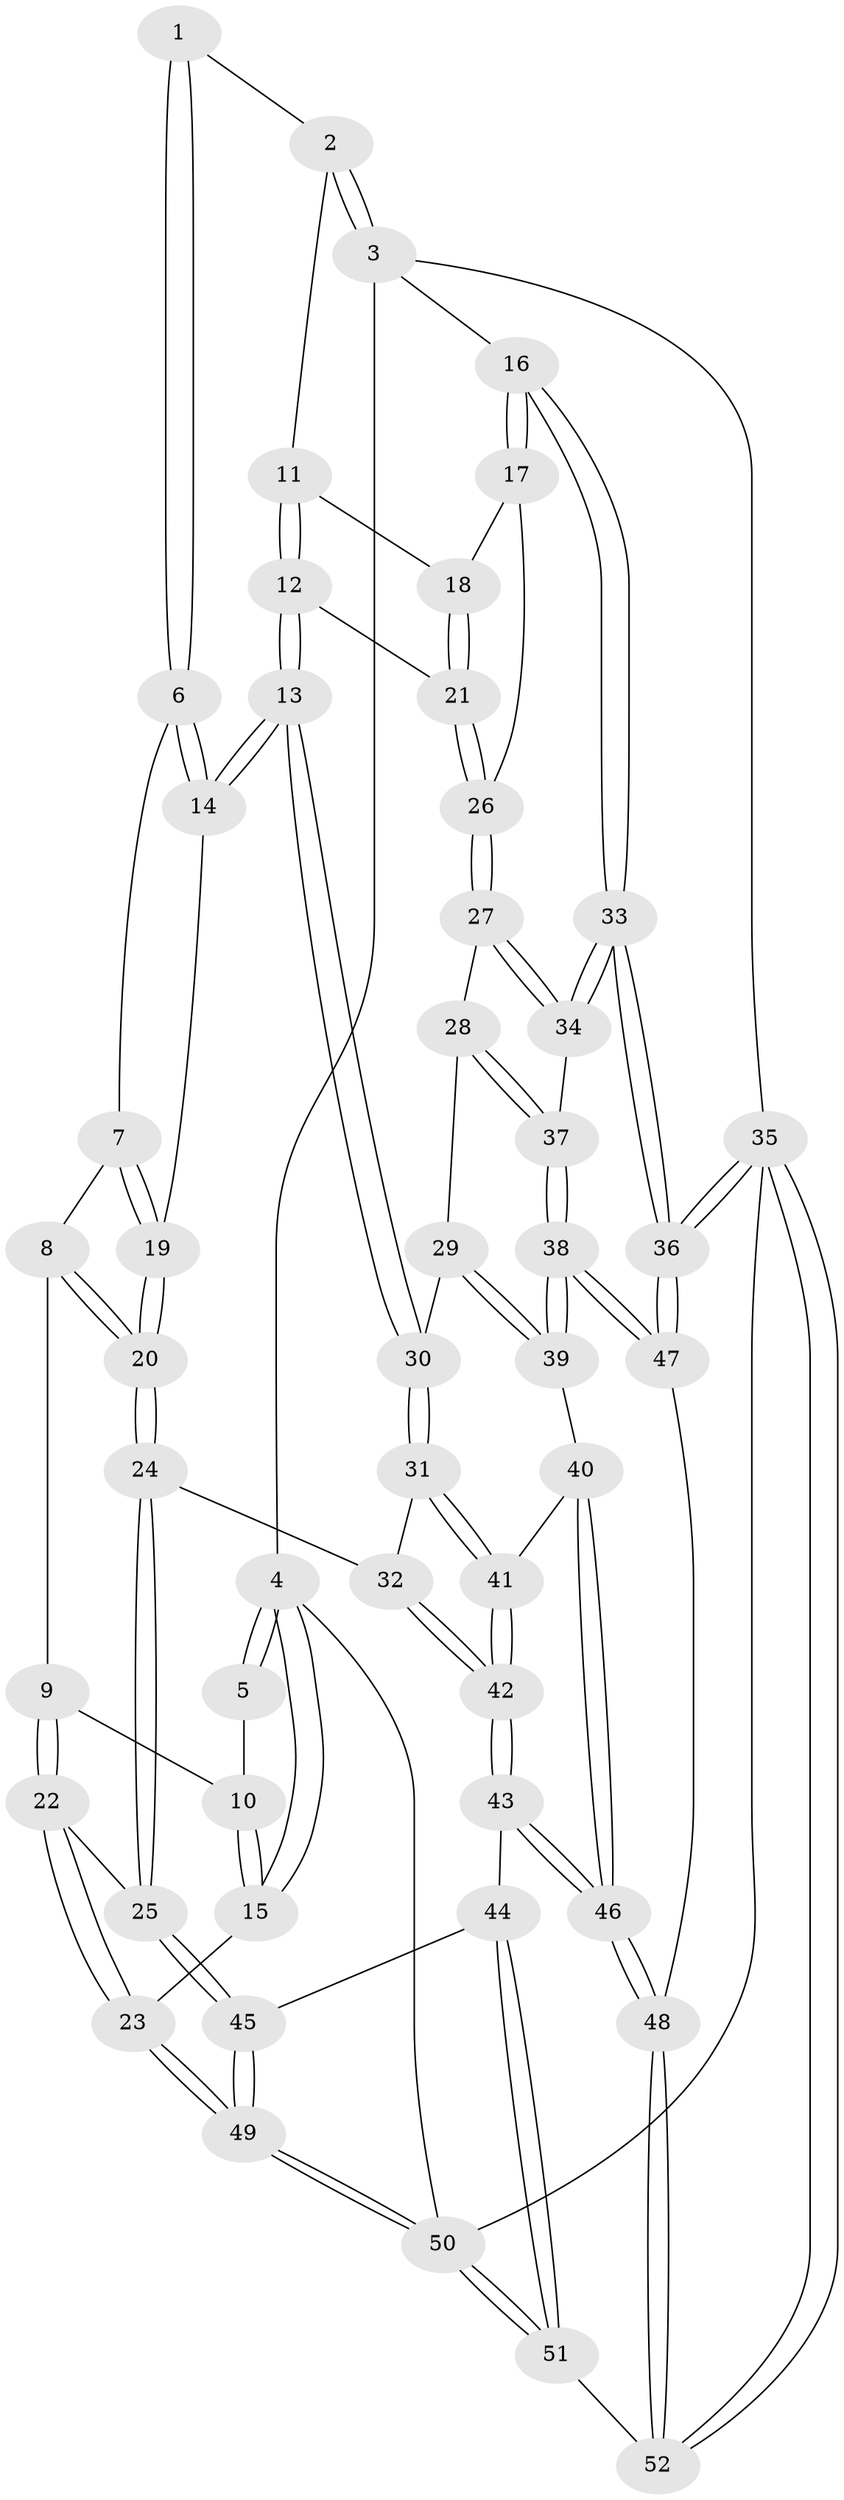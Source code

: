 // Generated by graph-tools (version 1.1) at 2025/38/03/09/25 02:38:28]
// undirected, 52 vertices, 127 edges
graph export_dot {
graph [start="1"]
  node [color=gray90,style=filled];
  1 [pos="+0.4506264474665266+0"];
  2 [pos="+0.6920389553145696+0"];
  3 [pos="+1+0"];
  4 [pos="+0+0"];
  5 [pos="+0.09881437125629372+0"];
  6 [pos="+0.32392126168965835+0.12088782885865586"];
  7 [pos="+0.2639031315462671+0.17475373856530257"];
  8 [pos="+0.23862103969900092+0.1864611458049096"];
  9 [pos="+0.17577254859796906+0.1922646074593023"];
  10 [pos="+0.12502541398951805+0.1383397464952809"];
  11 [pos="+0.665935327111155+0.05726024878363019"];
  12 [pos="+0.6215035673106157+0.240443985920806"];
  13 [pos="+0.5905654953189695+0.2882205481356329"];
  14 [pos="+0.5404805028972096+0.280500797401316"];
  15 [pos="+0+0.15053307351804296"];
  16 [pos="+1+0.006725108743939284"];
  17 [pos="+0.905306742142317+0.2746588835239616"];
  18 [pos="+0.8796181418864126+0.2686486123903967"];
  19 [pos="+0.4071249980010471+0.3048019273475607"];
  20 [pos="+0.3203881274691422+0.3850465359143353"];
  21 [pos="+0.7435021076900412+0.2810040129109474"];
  22 [pos="+0.03942896619676839+0.48656817210909886"];
  23 [pos="+0+0.5365985150349389"];
  24 [pos="+0.28322391868222585+0.5083891478694079"];
  25 [pos="+0.27167700872409595+0.514316411671427"];
  26 [pos="+0.8623301342004676+0.3961055320256876"];
  27 [pos="+0.8623634200638133+0.3972033769675066"];
  28 [pos="+0.7593604578210239+0.44649786318754214"];
  29 [pos="+0.6202475781609923+0.43065107090009264"];
  30 [pos="+0.5976687729913287+0.4200610653161886"];
  31 [pos="+0.5846229500471819+0.43518238176630586"];
  32 [pos="+0.49080483021413157+0.5134808525067716"];
  33 [pos="+1+0.4756737869427181"];
  34 [pos="+0.9939733762187226+0.5046153582696178"];
  35 [pos="+1+1"];
  36 [pos="+1+0.8574086931340132"];
  37 [pos="+0.858959558005672+0.6204589871702828"];
  38 [pos="+0.8488575011682268+0.6387866574939619"];
  39 [pos="+0.7450185579644835+0.6168151749309665"];
  40 [pos="+0.6741519944365362+0.6567559068448255"];
  41 [pos="+0.6485377666372729+0.6408773227391421"];
  42 [pos="+0.5123682564232372+0.6541692891964855"];
  43 [pos="+0.48866026539017393+0.8087357242195407"];
  44 [pos="+0.3627495687660965+0.8055786627447495"];
  45 [pos="+0.3321801474843517+0.7901677250881101"];
  46 [pos="+0.6257748509228843+0.9096534379305254"];
  47 [pos="+0.8678702217604299+0.7858960659136567"];
  48 [pos="+0.6734902523910252+0.9659577315679775"];
  49 [pos="+0+0.9189857073229113"];
  50 [pos="+0+1"];
  51 [pos="+0.2616772330971453+1"];
  52 [pos="+0.6813236920805354+1"];
  1 -- 2;
  1 -- 6;
  1 -- 6;
  2 -- 3;
  2 -- 3;
  2 -- 11;
  3 -- 4;
  3 -- 16;
  3 -- 35;
  4 -- 5;
  4 -- 5;
  4 -- 15;
  4 -- 15;
  4 -- 50;
  5 -- 10;
  6 -- 7;
  6 -- 14;
  6 -- 14;
  7 -- 8;
  7 -- 19;
  7 -- 19;
  8 -- 9;
  8 -- 20;
  8 -- 20;
  9 -- 10;
  9 -- 22;
  9 -- 22;
  10 -- 15;
  10 -- 15;
  11 -- 12;
  11 -- 12;
  11 -- 18;
  12 -- 13;
  12 -- 13;
  12 -- 21;
  13 -- 14;
  13 -- 14;
  13 -- 30;
  13 -- 30;
  14 -- 19;
  15 -- 23;
  16 -- 17;
  16 -- 17;
  16 -- 33;
  16 -- 33;
  17 -- 18;
  17 -- 26;
  18 -- 21;
  18 -- 21;
  19 -- 20;
  19 -- 20;
  20 -- 24;
  20 -- 24;
  21 -- 26;
  21 -- 26;
  22 -- 23;
  22 -- 23;
  22 -- 25;
  23 -- 49;
  23 -- 49;
  24 -- 25;
  24 -- 25;
  24 -- 32;
  25 -- 45;
  25 -- 45;
  26 -- 27;
  26 -- 27;
  27 -- 28;
  27 -- 34;
  27 -- 34;
  28 -- 29;
  28 -- 37;
  28 -- 37;
  29 -- 30;
  29 -- 39;
  29 -- 39;
  30 -- 31;
  30 -- 31;
  31 -- 32;
  31 -- 41;
  31 -- 41;
  32 -- 42;
  32 -- 42;
  33 -- 34;
  33 -- 34;
  33 -- 36;
  33 -- 36;
  34 -- 37;
  35 -- 36;
  35 -- 36;
  35 -- 52;
  35 -- 52;
  35 -- 50;
  36 -- 47;
  36 -- 47;
  37 -- 38;
  37 -- 38;
  38 -- 39;
  38 -- 39;
  38 -- 47;
  38 -- 47;
  39 -- 40;
  40 -- 41;
  40 -- 46;
  40 -- 46;
  41 -- 42;
  41 -- 42;
  42 -- 43;
  42 -- 43;
  43 -- 44;
  43 -- 46;
  43 -- 46;
  44 -- 45;
  44 -- 51;
  44 -- 51;
  45 -- 49;
  45 -- 49;
  46 -- 48;
  46 -- 48;
  47 -- 48;
  48 -- 52;
  48 -- 52;
  49 -- 50;
  49 -- 50;
  50 -- 51;
  50 -- 51;
  51 -- 52;
}
